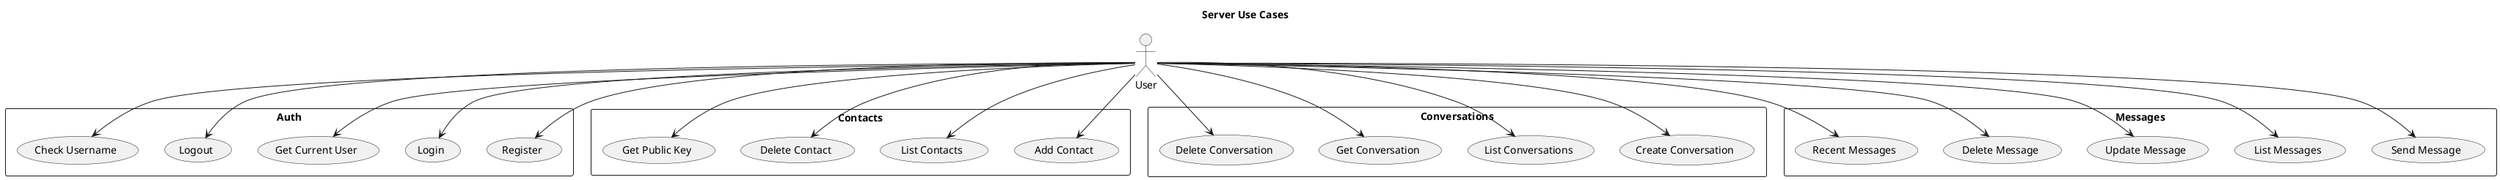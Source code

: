 @startuml
title Server Use Cases

actor User

rectangle "Auth" {
  usecase UC1 as "Register"
  usecase UC2 as "Login"
  usecase UC3 as "Get Current User"
  usecase UC4 as "Logout"
  usecase UC5 as "Check Username"
}

rectangle "Contacts" {
  usecase UC6 as "Add Contact"
  usecase UC7 as "List Contacts"
  usecase UC8 as "Delete Contact"
  usecase UC9 as "Get Public Key"
}

rectangle "Conversations" {
  usecase UC10 as "Create Conversation"
  usecase UC11 as "List Conversations"
  usecase UC12 as "Get Conversation"
  usecase UC13 as "Delete Conversation"
}

rectangle "Messages" {
  usecase UC14 as "Send Message"
  usecase UC15 as "List Messages"
  usecase UC16 as "Update Message"
  usecase UC17 as "Delete Message"
  usecase UC18 as "Recent Messages"
}

User --> UC1
User --> UC2
User --> UC3
User --> UC4
User --> UC5
User --> UC6
User --> UC7
User --> UC8
User --> UC9
User --> UC10
User --> UC11
User --> UC12
User --> UC13
User --> UC14
User --> UC15
User --> UC16
User --> UC17
User --> UC18

@enduml


